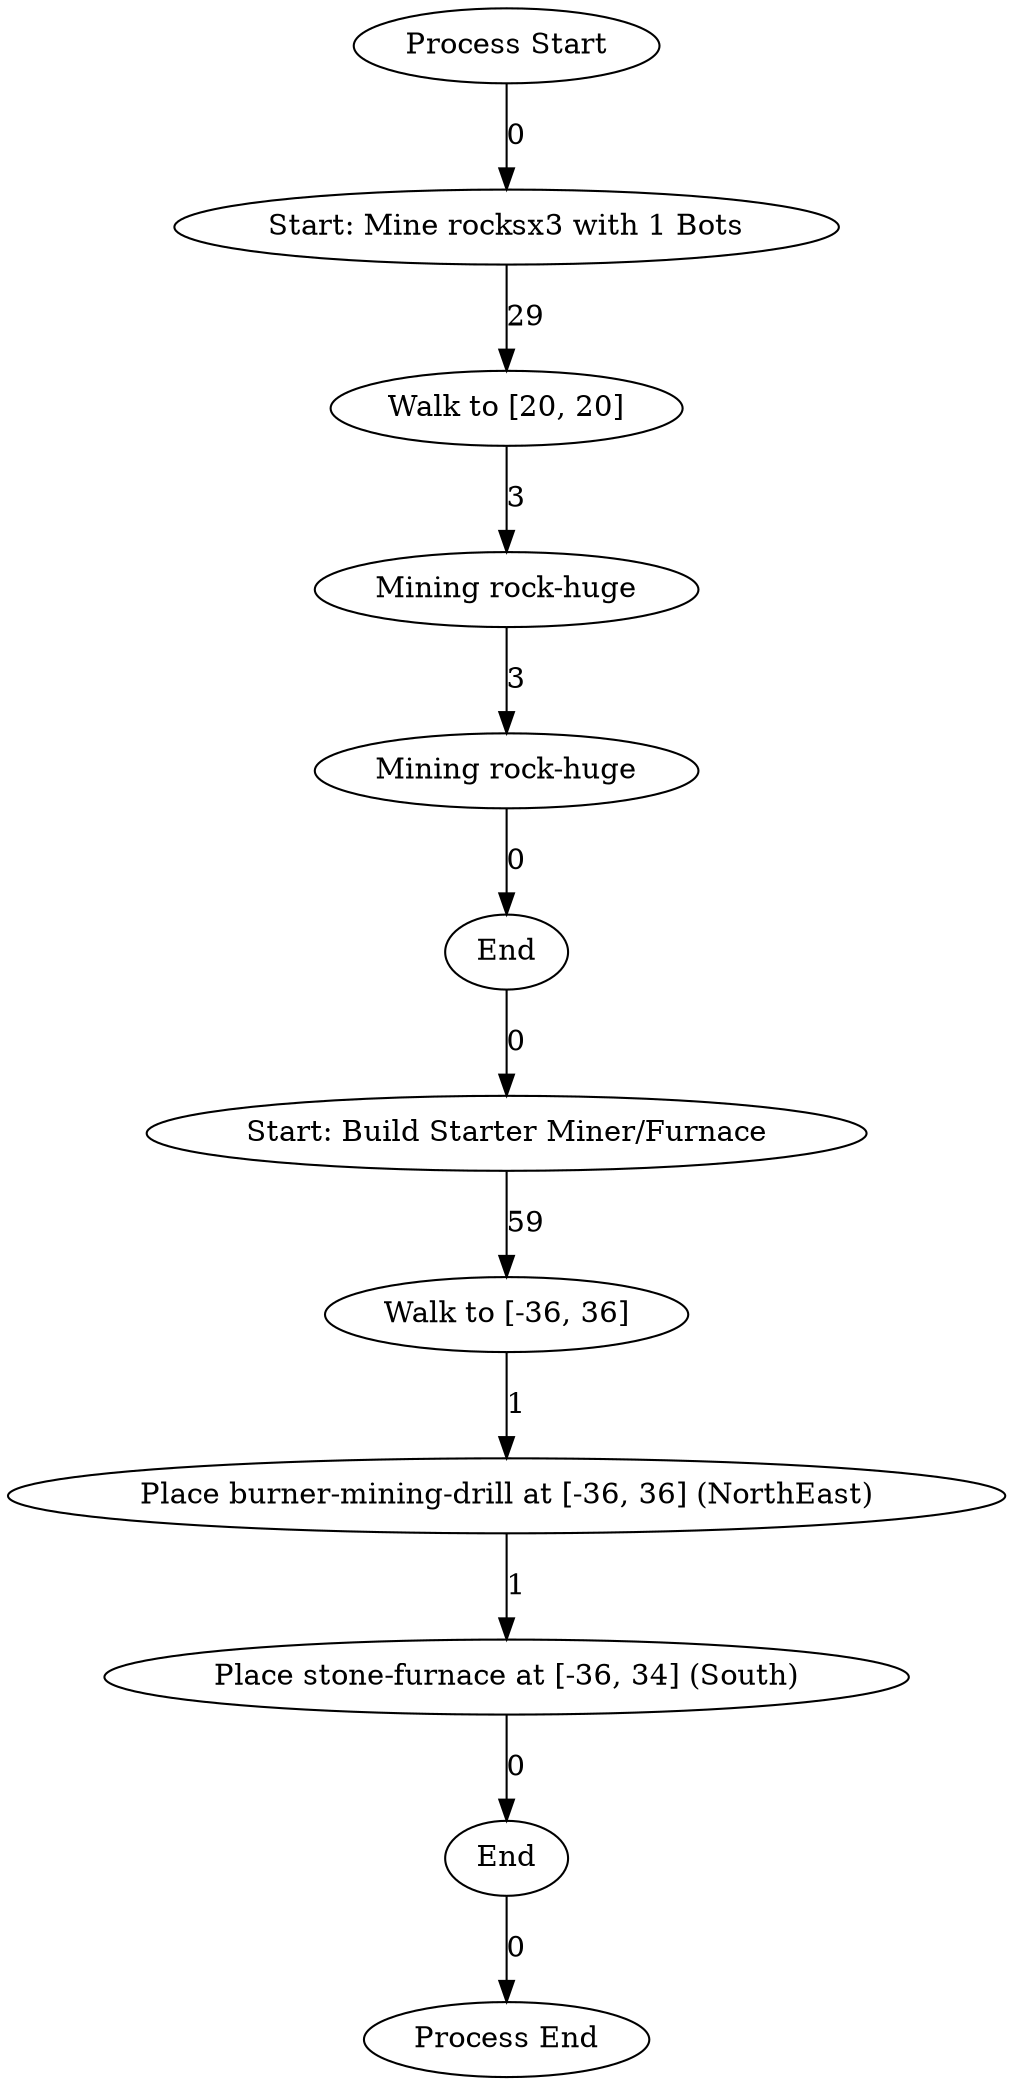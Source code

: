 digraph {
    0 [ label = "Process Start" ]
    1 [ label = "Process End" ]
    2 [ label = "Start: Mine rocksx3 with 1 Bots" ]
    3 [ label = "Walk to [20, 20]" ]
    4 [ label = "Mining rock-huge" ]
    5 [ label = "Mining rock-huge" ]
    6 [ label = "End" ]
    7 [ label = "Start: Build Starter Miner/Furnace" ]
    8 [ label = "Walk to [-36, 36]" ]
    9 [ label = "Place burner-mining-drill at [-36, 36] (NorthEast)" ]
    10 [ label = "Place stone-furnace at [-36, 34] (South)" ]
    11 [ label = "End" ]
    0 -> 2 [ label = "0" ]
    2 -> 3 [ label = "29" ]
    3 -> 4 [ label = "3" ]
    4 -> 5 [ label = "3" ]
    5 -> 6 [ label = "0" ]
    6 -> 7 [ label = "0" ]
    7 -> 8 [ label = "59" ]
    8 -> 9 [ label = "1" ]
    9 -> 10 [ label = "1" ]
    10 -> 11 [ label = "0" ]
    11 -> 1 [ label = "0" ]
}

